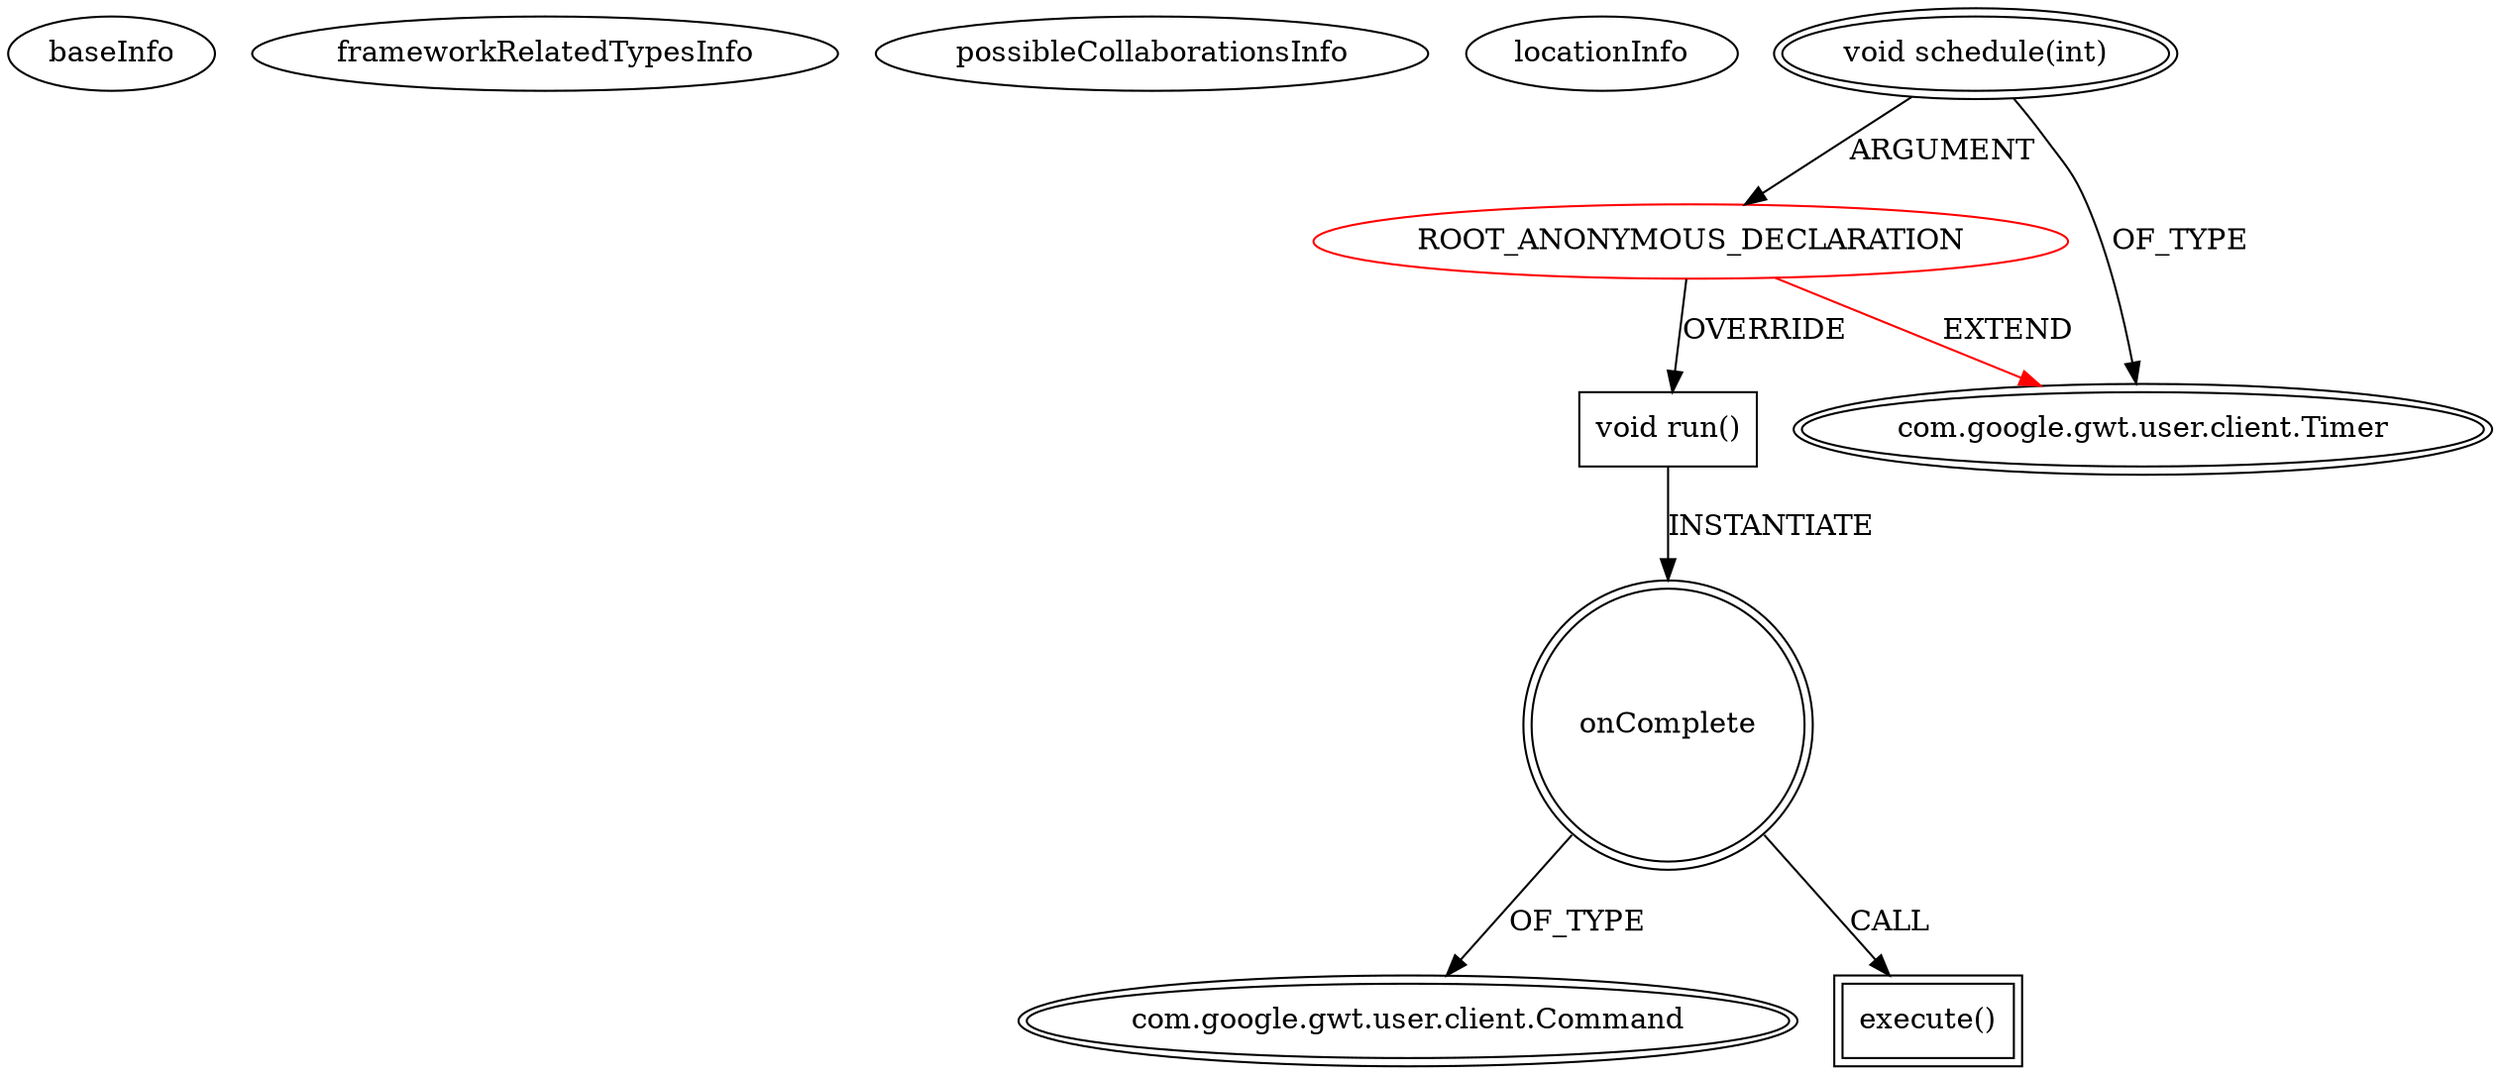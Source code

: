 digraph {
baseInfo[graphId=4175,category="extension_graph",isAnonymous=true,possibleRelation=false]
frameworkRelatedTypesInfo[0="com.google.gwt.user.client.Timer"]
possibleCollaborationsInfo[]
locationInfo[projectName="nextinterfaces-next",filePath="/nextinterfaces-next/next-master/src/next/i/util/FxUtil.java",contextSignature="void run()",graphId="4175"]
0[label="ROOT_ANONYMOUS_DECLARATION",vertexType="ROOT_ANONYMOUS_DECLARATION",isFrameworkType=false,color=red]
1[label="com.google.gwt.user.client.Timer",vertexType="FRAMEWORK_CLASS_TYPE",isFrameworkType=true,peripheries=2]
2[label="void schedule(int)",vertexType="OUTSIDE_CALL",isFrameworkType=true,peripheries=2]
4[label="void run()",vertexType="OVERRIDING_METHOD_DECLARATION",isFrameworkType=false,shape=box]
5[label="onComplete",vertexType="VARIABLE_EXPRESION",isFrameworkType=true,peripheries=2,shape=circle]
7[label="com.google.gwt.user.client.Command",vertexType="FRAMEWORK_INTERFACE_TYPE",isFrameworkType=true,peripheries=2]
6[label="execute()",vertexType="INSIDE_CALL",isFrameworkType=true,peripheries=2,shape=box]
0->1[label="EXTEND",color=red]
2->0[label="ARGUMENT"]
2->1[label="OF_TYPE"]
0->4[label="OVERRIDE"]
4->5[label="INSTANTIATE"]
5->7[label="OF_TYPE"]
5->6[label="CALL"]
}
